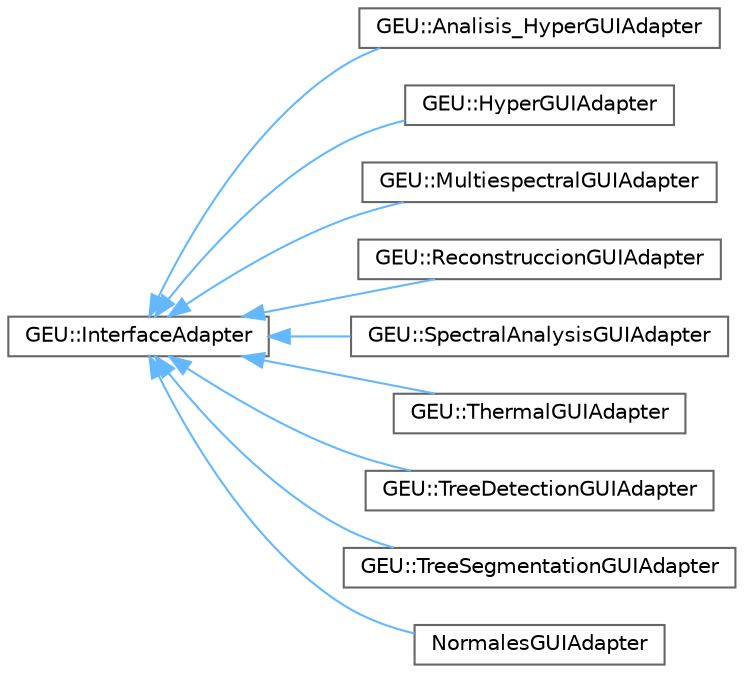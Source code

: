 digraph "Gráfico de jerarquía de clases"
{
 // LATEX_PDF_SIZE
  bgcolor="transparent";
  edge [fontname=Helvetica,fontsize=10,labelfontname=Helvetica,labelfontsize=10];
  node [fontname=Helvetica,fontsize=10,shape=box,height=0.2,width=0.4];
  rankdir="LR";
  Node0 [id="Node000000",label="GEU::InterfaceAdapter",height=0.2,width=0.4,color="grey40", fillcolor="white", style="filled",URL="$d8/d00/class_g_e_u_1_1_interface_adapter.html",tooltip="Adapter pattern for GUI windows and functionality."];
  Node0 -> Node1 [id="edge32_Node000000_Node000001",dir="back",color="steelblue1",style="solid",tooltip=" "];
  Node1 [id="Node000001",label="GEU::Analisis_HyperGUIAdapter",height=0.2,width=0.4,color="grey40", fillcolor="white", style="filled",URL="$d4/d01/class_g_e_u_1_1_analisis___hyper_g_u_i_adapter.html",tooltip=" "];
  Node0 -> Node2 [id="edge33_Node000000_Node000002",dir="back",color="steelblue1",style="solid",tooltip=" "];
  Node2 [id="Node000002",label="GEU::HyperGUIAdapter",height=0.2,width=0.4,color="grey40", fillcolor="white", style="filled",URL="$d7/d03/class_g_e_u_1_1_hyper_g_u_i_adapter.html",tooltip=" "];
  Node0 -> Node3 [id="edge34_Node000000_Node000003",dir="back",color="steelblue1",style="solid",tooltip=" "];
  Node3 [id="Node000003",label="GEU::MultiespectralGUIAdapter",height=0.2,width=0.4,color="grey40", fillcolor="white", style="filled",URL="$de/d02/class_g_e_u_1_1_multiespectral_g_u_i_adapter.html",tooltip=" "];
  Node0 -> Node4 [id="edge35_Node000000_Node000004",dir="back",color="steelblue1",style="solid",tooltip=" "];
  Node4 [id="Node000004",label="GEU::ReconstruccionGUIAdapter",height=0.2,width=0.4,color="grey40", fillcolor="white", style="filled",URL="$d5/d03/class_g_e_u_1_1_reconstruccion_g_u_i_adapter.html",tooltip=" "];
  Node0 -> Node5 [id="edge36_Node000000_Node000005",dir="back",color="steelblue1",style="solid",tooltip=" "];
  Node5 [id="Node000005",label="GEU::SpectralAnalysisGUIAdapter",height=0.2,width=0.4,color="grey40", fillcolor="white", style="filled",URL="$d0/d05/class_g_e_u_1_1_spectral_analysis_g_u_i_adapter.html",tooltip=" "];
  Node0 -> Node6 [id="edge37_Node000000_Node000006",dir="back",color="steelblue1",style="solid",tooltip=" "];
  Node6 [id="Node000006",label="GEU::ThermalGUIAdapter",height=0.2,width=0.4,color="grey40", fillcolor="white", style="filled",URL="$d1/d03/class_g_e_u_1_1_thermal_g_u_i_adapter.html",tooltip=" "];
  Node0 -> Node7 [id="edge38_Node000000_Node000007",dir="back",color="steelblue1",style="solid",tooltip=" "];
  Node7 [id="Node000007",label="GEU::TreeDetectionGUIAdapter",height=0.2,width=0.4,color="grey40", fillcolor="white", style="filled",URL="$d3/d07/class_g_e_u_1_1_tree_detection_g_u_i_adapter.html",tooltip=" "];
  Node0 -> Node8 [id="edge39_Node000000_Node000008",dir="back",color="steelblue1",style="solid",tooltip=" "];
  Node8 [id="Node000008",label="GEU::TreeSegmentationGUIAdapter",height=0.2,width=0.4,color="grey40", fillcolor="white", style="filled",URL="$d6/d00/class_g_e_u_1_1_tree_segmentation_g_u_i_adapter.html",tooltip=" "];
  Node0 -> Node9 [id="edge40_Node000000_Node000009",dir="back",color="steelblue1",style="solid",tooltip=" "];
  Node9 [id="Node000009",label="NormalesGUIAdapter",height=0.2,width=0.4,color="grey40", fillcolor="white", style="filled",URL="$d4/d07/class_normales_g_u_i_adapter.html",tooltip=" "];
}
